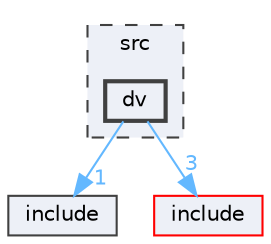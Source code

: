 digraph "src/dv"
{
 // LATEX_PDF_SIZE
  bgcolor="transparent";
  edge [fontname=Helvetica,fontsize=10,labelfontname=Helvetica,labelfontsize=10];
  node [fontname=Helvetica,fontsize=10,shape=box,height=0.2,width=0.4];
  compound=true
  subgraph clusterdir_68267d1309a1af8e8297ef4c3efbcdba {
    graph [ bgcolor="#edf0f7", pencolor="grey25", label="src", fontname=Helvetica,fontsize=10 style="filled,dashed", URL="dir_68267d1309a1af8e8297ef4c3efbcdba.html",tooltip=""]
  dir_811816904160638a1fd4d26d319aa1a8 [label="dv", fillcolor="#edf0f7", color="grey25", style="filled,bold", URL="dir_811816904160638a1fd4d26d319aa1a8.html",tooltip=""];
  }
  dir_7db0c2058728c0cc11dd629f56b2188c [label="include", fillcolor="#edf0f7", color="grey25", style="filled", URL="dir_7db0c2058728c0cc11dd629f56b2188c.html",tooltip=""];
  dir_d44c64559bbebec7f509842c48db8b23 [label="include", fillcolor="#edf0f7", color="red", style="filled", URL="dir_d44c64559bbebec7f509842c48db8b23.html",tooltip=""];
  dir_811816904160638a1fd4d26d319aa1a8->dir_7db0c2058728c0cc11dd629f56b2188c [headlabel="1", labeldistance=1.5 headhref="dir_000004_000014.html" href="dir_000004_000014.html" color="steelblue1" fontcolor="steelblue1"];
  dir_811816904160638a1fd4d26d319aa1a8->dir_d44c64559bbebec7f509842c48db8b23 [headlabel="3", labeldistance=1.5 headhref="dir_000004_000013.html" href="dir_000004_000013.html" color="steelblue1" fontcolor="steelblue1"];
}
